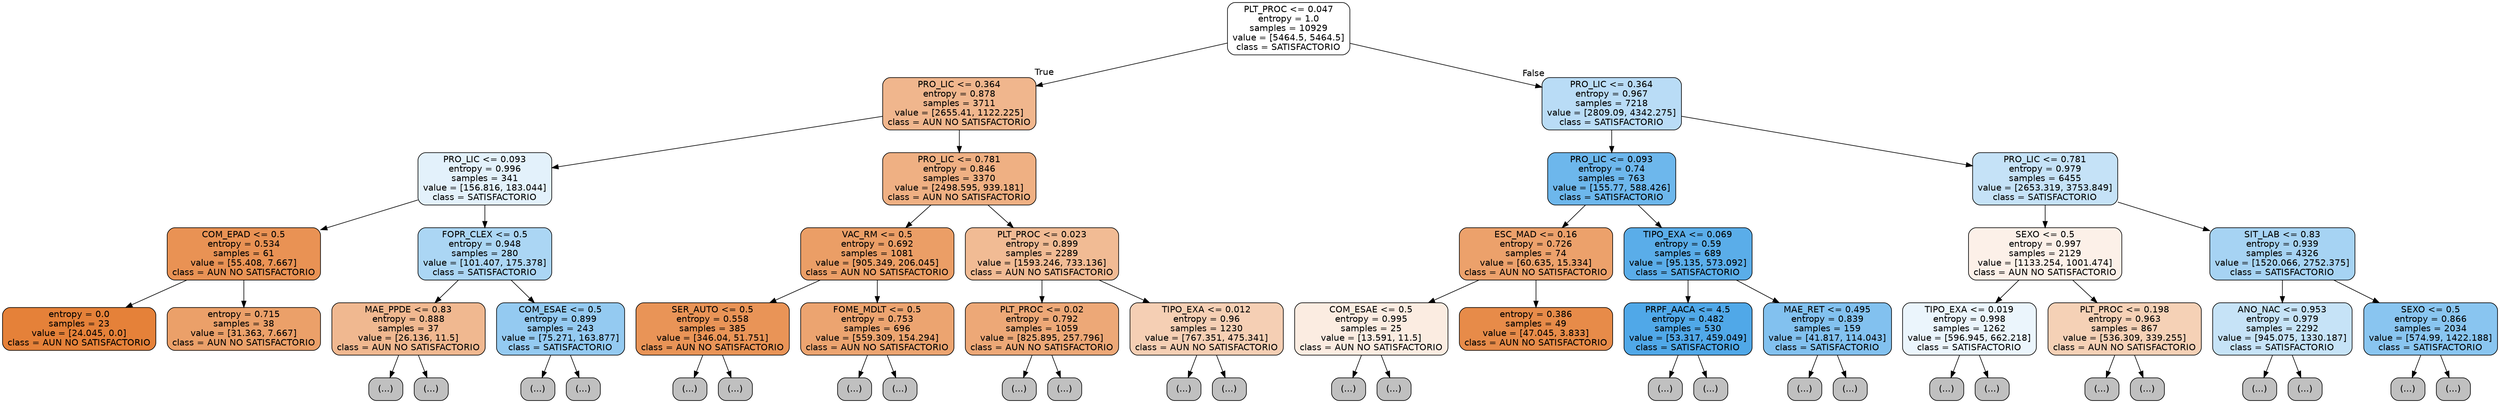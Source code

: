digraph Tree {
node [shape=box, style="filled, rounded", color="black", fontname=helvetica] ;
edge [fontname=helvetica] ;
0 [label="PLT_PROC <= 0.047\nentropy = 1.0\nsamples = 10929\nvalue = [5464.5, 5464.5]\nclass = SATISFACTORIO", fillcolor="#ffffff"] ;
1 [label="PRO_LIC <= 0.364\nentropy = 0.878\nsamples = 3711\nvalue = [2655.41, 1122.225]\nclass = AUN NO SATISFACTORIO", fillcolor="#f0b68d"] ;
0 -> 1 [labeldistance=2.5, labelangle=45, headlabel="True"] ;
2 [label="PRO_LIC <= 0.093\nentropy = 0.996\nsamples = 341\nvalue = [156.816, 183.044]\nclass = SATISFACTORIO", fillcolor="#e3f1fb"] ;
1 -> 2 ;
3 [label="COM_EPAD <= 0.5\nentropy = 0.534\nsamples = 61\nvalue = [55.408, 7.667]\nclass = AUN NO SATISFACTORIO", fillcolor="#e99254"] ;
2 -> 3 ;
4 [label="entropy = 0.0\nsamples = 23\nvalue = [24.045, 0.0]\nclass = AUN NO SATISFACTORIO", fillcolor="#e58139"] ;
3 -> 4 ;
5 [label="entropy = 0.715\nsamples = 38\nvalue = [31.363, 7.667]\nclass = AUN NO SATISFACTORIO", fillcolor="#eba069"] ;
3 -> 5 ;
6 [label="FOPR_CLEX <= 0.5\nentropy = 0.948\nsamples = 280\nvalue = [101.407, 175.378]\nclass = SATISFACTORIO", fillcolor="#abd6f4"] ;
2 -> 6 ;
7 [label="MAE_PPDE <= 0.83\nentropy = 0.888\nsamples = 37\nvalue = [26.136, 11.5]\nclass = AUN NO SATISFACTORIO", fillcolor="#f0b890"] ;
6 -> 7 ;
8 [label="(...)", fillcolor="#C0C0C0"] ;
7 -> 8 ;
9 [label="(...)", fillcolor="#C0C0C0"] ;
7 -> 9 ;
10 [label="COM_ESAE <= 0.5\nentropy = 0.899\nsamples = 243\nvalue = [75.271, 163.877]\nclass = SATISFACTORIO", fillcolor="#94caf1"] ;
6 -> 10 ;
11 [label="(...)", fillcolor="#C0C0C0"] ;
10 -> 11 ;
14 [label="(...)", fillcolor="#C0C0C0"] ;
10 -> 14 ;
21 [label="PRO_LIC <= 0.781\nentropy = 0.846\nsamples = 3370\nvalue = [2498.595, 939.181]\nclass = AUN NO SATISFACTORIO", fillcolor="#efb083"] ;
1 -> 21 ;
22 [label="VAC_RM <= 0.5\nentropy = 0.692\nsamples = 1081\nvalue = [905.349, 206.045]\nclass = AUN NO SATISFACTORIO", fillcolor="#eb9e66"] ;
21 -> 22 ;
23 [label="SER_AUTO <= 0.5\nentropy = 0.558\nsamples = 385\nvalue = [346.04, 51.751]\nclass = AUN NO SATISFACTORIO", fillcolor="#e99457"] ;
22 -> 23 ;
24 [label="(...)", fillcolor="#C0C0C0"] ;
23 -> 24 ;
25 [label="(...)", fillcolor="#C0C0C0"] ;
23 -> 25 ;
42 [label="FOME_MDLT <= 0.5\nentropy = 0.753\nsamples = 696\nvalue = [559.309, 154.294]\nclass = AUN NO SATISFACTORIO", fillcolor="#eca470"] ;
22 -> 42 ;
43 [label="(...)", fillcolor="#C0C0C0"] ;
42 -> 43 ;
46 [label="(...)", fillcolor="#C0C0C0"] ;
42 -> 46 ;
65 [label="PLT_PROC <= 0.023\nentropy = 0.899\nsamples = 2289\nvalue = [1593.246, 733.136]\nclass = AUN NO SATISFACTORIO", fillcolor="#f1bb94"] ;
21 -> 65 ;
66 [label="PLT_PROC <= 0.02\nentropy = 0.792\nsamples = 1059\nvalue = [825.895, 257.796]\nclass = AUN NO SATISFACTORIO", fillcolor="#eda877"] ;
65 -> 66 ;
67 [label="(...)", fillcolor="#C0C0C0"] ;
66 -> 67 ;
74 [label="(...)", fillcolor="#C0C0C0"] ;
66 -> 74 ;
83 [label="TIPO_EXA <= 0.012\nentropy = 0.96\nsamples = 1230\nvalue = [767.351, 475.341]\nclass = AUN NO SATISFACTORIO", fillcolor="#f5cfb4"] ;
65 -> 83 ;
84 [label="(...)", fillcolor="#C0C0C0"] ;
83 -> 84 ;
85 [label="(...)", fillcolor="#C0C0C0"] ;
83 -> 85 ;
102 [label="PRO_LIC <= 0.364\nentropy = 0.967\nsamples = 7218\nvalue = [2809.09, 4342.275]\nclass = SATISFACTORIO", fillcolor="#b9dcf6"] ;
0 -> 102 [labeldistance=2.5, labelangle=-45, headlabel="False"] ;
103 [label="PRO_LIC <= 0.093\nentropy = 0.74\nsamples = 763\nvalue = [155.77, 588.426]\nclass = SATISFACTORIO", fillcolor="#6db7ec"] ;
102 -> 103 ;
104 [label="ESC_MAD <= 0.16\nentropy = 0.726\nsamples = 74\nvalue = [60.635, 15.334]\nclass = AUN NO SATISFACTORIO", fillcolor="#eca16b"] ;
103 -> 104 ;
105 [label="COM_ESAE <= 0.5\nentropy = 0.995\nsamples = 25\nvalue = [13.591, 11.5]\nclass = AUN NO SATISFACTORIO", fillcolor="#fbece1"] ;
104 -> 105 ;
106 [label="(...)", fillcolor="#C0C0C0"] ;
105 -> 106 ;
107 [label="(...)", fillcolor="#C0C0C0"] ;
105 -> 107 ;
108 [label="entropy = 0.386\nsamples = 49\nvalue = [47.045, 3.833]\nclass = AUN NO SATISFACTORIO", fillcolor="#e78b49"] ;
104 -> 108 ;
109 [label="TIPO_EXA <= 0.069\nentropy = 0.59\nsamples = 689\nvalue = [95.135, 573.092]\nclass = SATISFACTORIO", fillcolor="#5aade9"] ;
103 -> 109 ;
110 [label="PRPF_AACA <= 4.5\nentropy = 0.482\nsamples = 530\nvalue = [53.317, 459.049]\nclass = SATISFACTORIO", fillcolor="#50a8e8"] ;
109 -> 110 ;
111 [label="(...)", fillcolor="#C0C0C0"] ;
110 -> 111 ;
118 [label="(...)", fillcolor="#C0C0C0"] ;
110 -> 118 ;
121 [label="MAE_RET <= 0.495\nentropy = 0.839\nsamples = 159\nvalue = [41.817, 114.043]\nclass = SATISFACTORIO", fillcolor="#82c1ef"] ;
109 -> 121 ;
122 [label="(...)", fillcolor="#C0C0C0"] ;
121 -> 122 ;
123 [label="(...)", fillcolor="#C0C0C0"] ;
121 -> 123 ;
136 [label="PRO_LIC <= 0.781\nentropy = 0.979\nsamples = 6455\nvalue = [2653.319, 3753.849]\nclass = SATISFACTORIO", fillcolor="#c5e2f7"] ;
102 -> 136 ;
137 [label="SEXO <= 0.5\nentropy = 0.997\nsamples = 2129\nvalue = [1133.254, 1001.474]\nclass = AUN NO SATISFACTORIO", fillcolor="#fcf0e8"] ;
136 -> 137 ;
138 [label="TIPO_EXA <= 0.019\nentropy = 0.998\nsamples = 1262\nvalue = [596.945, 662.218]\nclass = SATISFACTORIO", fillcolor="#ebf5fc"] ;
137 -> 138 ;
139 [label="(...)", fillcolor="#C0C0C0"] ;
138 -> 139 ;
148 [label="(...)", fillcolor="#C0C0C0"] ;
138 -> 148 ;
159 [label="PLT_PROC <= 0.198\nentropy = 0.963\nsamples = 867\nvalue = [536.309, 339.255]\nclass = AUN NO SATISFACTORIO", fillcolor="#f5d1b6"] ;
137 -> 159 ;
160 [label="(...)", fillcolor="#C0C0C0"] ;
159 -> 160 ;
169 [label="(...)", fillcolor="#C0C0C0"] ;
159 -> 169 ;
186 [label="SIT_LAB <= 0.83\nentropy = 0.939\nsamples = 4326\nvalue = [1520.066, 2752.375]\nclass = SATISFACTORIO", fillcolor="#a6d3f3"] ;
136 -> 186 ;
187 [label="ANO_NAC <= 0.953\nentropy = 0.979\nsamples = 2292\nvalue = [945.075, 1330.187]\nclass = SATISFACTORIO", fillcolor="#c6e3f7"] ;
186 -> 187 ;
188 [label="(...)", fillcolor="#C0C0C0"] ;
187 -> 188 ;
255 [label="(...)", fillcolor="#C0C0C0"] ;
187 -> 255 ;
268 [label="SEXO <= 0.5\nentropy = 0.866\nsamples = 2034\nvalue = [574.99, 1422.188]\nclass = SATISFACTORIO", fillcolor="#89c5f0"] ;
186 -> 268 ;
269 [label="(...)", fillcolor="#C0C0C0"] ;
268 -> 269 ;
282 [label="(...)", fillcolor="#C0C0C0"] ;
268 -> 282 ;
}